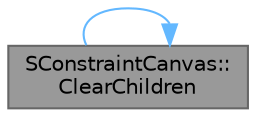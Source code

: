 digraph "SConstraintCanvas::ClearChildren"
{
 // INTERACTIVE_SVG=YES
 // LATEX_PDF_SIZE
  bgcolor="transparent";
  edge [fontname=Helvetica,fontsize=10,labelfontname=Helvetica,labelfontsize=10];
  node [fontname=Helvetica,fontsize=10,shape=box,height=0.2,width=0.4];
  rankdir="LR";
  Node1 [id="Node000001",label="SConstraintCanvas::\lClearChildren",height=0.2,width=0.4,color="gray40", fillcolor="grey60", style="filled", fontcolor="black",tooltip="Removes all slots from the panel."];
  Node1 -> Node1 [id="edge1_Node000001_Node000001",color="steelblue1",style="solid",tooltip=" "];
}
